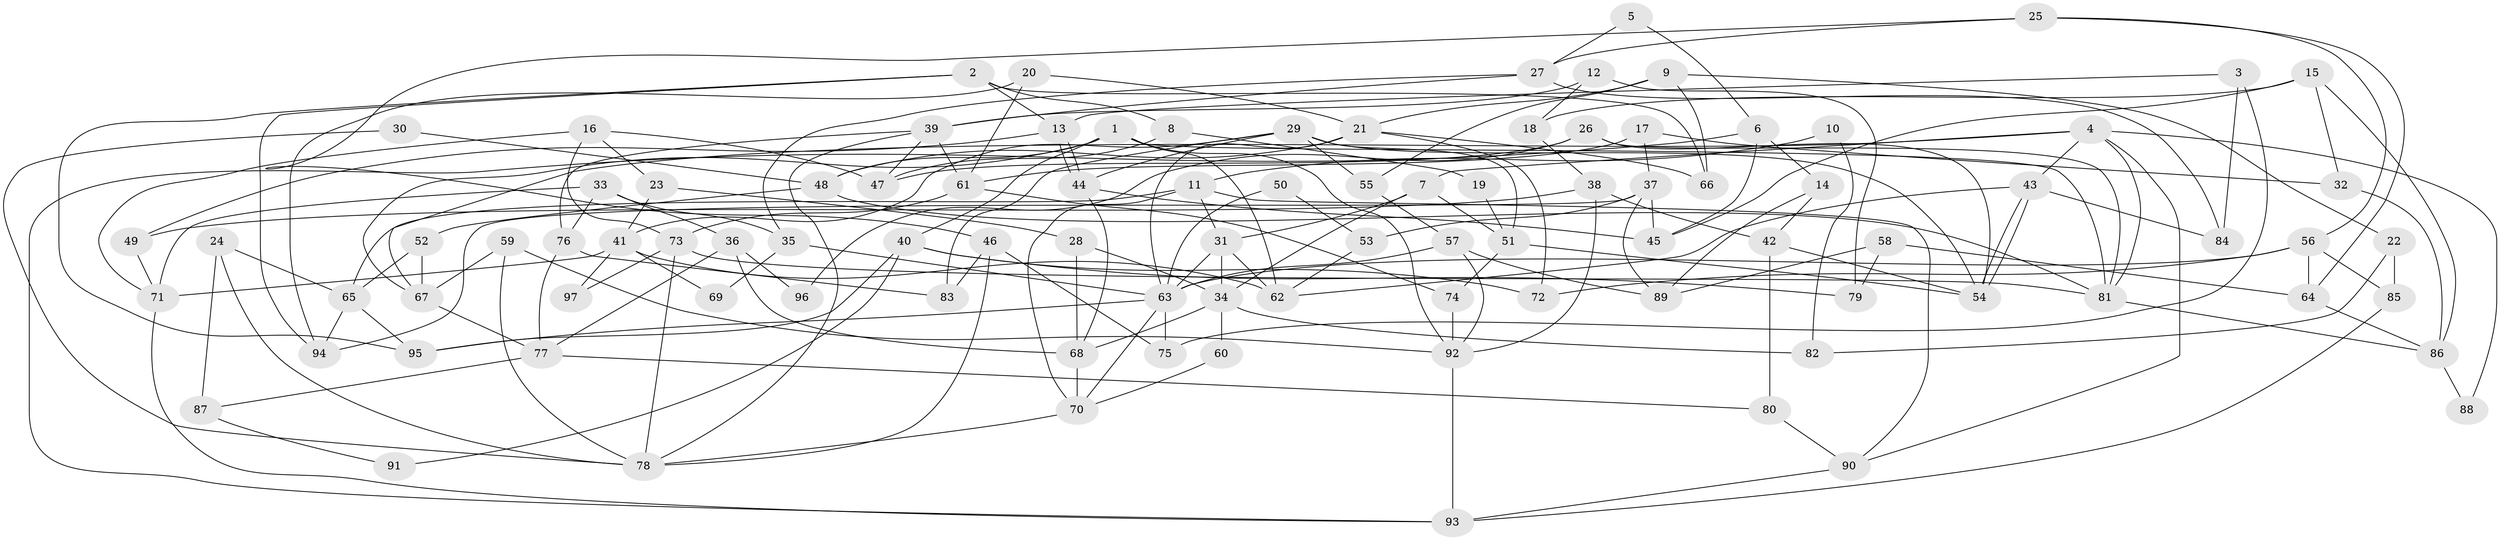 // Generated by graph-tools (version 1.1) at 2025/14/03/09/25 04:14:57]
// undirected, 97 vertices, 194 edges
graph export_dot {
graph [start="1"]
  node [color=gray90,style=filled];
  1;
  2;
  3;
  4;
  5;
  6;
  7;
  8;
  9;
  10;
  11;
  12;
  13;
  14;
  15;
  16;
  17;
  18;
  19;
  20;
  21;
  22;
  23;
  24;
  25;
  26;
  27;
  28;
  29;
  30;
  31;
  32;
  33;
  34;
  35;
  36;
  37;
  38;
  39;
  40;
  41;
  42;
  43;
  44;
  45;
  46;
  47;
  48;
  49;
  50;
  51;
  52;
  53;
  54;
  55;
  56;
  57;
  58;
  59;
  60;
  61;
  62;
  63;
  64;
  65;
  66;
  67;
  68;
  69;
  70;
  71;
  72;
  73;
  74;
  75;
  76;
  77;
  78;
  79;
  80;
  81;
  82;
  83;
  84;
  85;
  86;
  87;
  88;
  89;
  90;
  91;
  92;
  93;
  94;
  95;
  96;
  97;
  1 -- 67;
  1 -- 48;
  1 -- 40;
  1 -- 62;
  1 -- 81;
  1 -- 92;
  2 -- 95;
  2 -- 13;
  2 -- 8;
  2 -- 66;
  2 -- 94;
  3 -- 75;
  3 -- 84;
  3 -- 13;
  4 -- 43;
  4 -- 90;
  4 -- 7;
  4 -- 67;
  4 -- 81;
  4 -- 88;
  5 -- 27;
  5 -- 6;
  6 -- 93;
  6 -- 14;
  6 -- 45;
  7 -- 31;
  7 -- 34;
  7 -- 51;
  8 -- 47;
  8 -- 19;
  9 -- 21;
  9 -- 55;
  9 -- 22;
  9 -- 66;
  10 -- 11;
  10 -- 82;
  11 -- 31;
  11 -- 70;
  11 -- 65;
  11 -- 90;
  12 -- 39;
  12 -- 18;
  12 -- 79;
  13 -- 44;
  13 -- 44;
  13 -- 49;
  14 -- 89;
  14 -- 42;
  15 -- 32;
  15 -- 45;
  15 -- 18;
  15 -- 86;
  16 -- 23;
  16 -- 73;
  16 -- 47;
  16 -- 71;
  17 -- 37;
  17 -- 61;
  17 -- 32;
  18 -- 38;
  19 -- 51;
  20 -- 21;
  20 -- 94;
  20 -- 61;
  21 -- 63;
  21 -- 66;
  21 -- 48;
  21 -- 72;
  22 -- 85;
  22 -- 82;
  23 -- 41;
  23 -- 28;
  24 -- 78;
  24 -- 65;
  24 -- 87;
  25 -- 64;
  25 -- 27;
  25 -- 46;
  25 -- 56;
  26 -- 54;
  26 -- 81;
  26 -- 47;
  26 -- 96;
  27 -- 39;
  27 -- 35;
  27 -- 84;
  28 -- 34;
  28 -- 68;
  29 -- 51;
  29 -- 54;
  29 -- 41;
  29 -- 44;
  29 -- 55;
  29 -- 83;
  30 -- 48;
  30 -- 78;
  31 -- 34;
  31 -- 62;
  31 -- 63;
  32 -- 86;
  33 -- 36;
  33 -- 71;
  33 -- 35;
  33 -- 76;
  34 -- 68;
  34 -- 60;
  34 -- 82;
  35 -- 63;
  35 -- 69;
  36 -- 68;
  36 -- 77;
  36 -- 96;
  37 -- 94;
  37 -- 45;
  37 -- 53;
  37 -- 89;
  38 -- 92;
  38 -- 42;
  38 -- 49;
  39 -- 78;
  39 -- 47;
  39 -- 61;
  39 -- 76;
  40 -- 72;
  40 -- 79;
  40 -- 91;
  40 -- 95;
  41 -- 71;
  41 -- 62;
  41 -- 69;
  41 -- 97;
  42 -- 54;
  42 -- 80;
  43 -- 62;
  43 -- 54;
  43 -- 54;
  43 -- 84;
  44 -- 45;
  44 -- 68;
  46 -- 83;
  46 -- 75;
  46 -- 78;
  48 -- 81;
  48 -- 52;
  49 -- 71;
  50 -- 63;
  50 -- 53;
  51 -- 74;
  51 -- 54;
  52 -- 65;
  52 -- 67;
  53 -- 62;
  55 -- 57;
  56 -- 63;
  56 -- 64;
  56 -- 72;
  56 -- 85;
  57 -- 89;
  57 -- 92;
  57 -- 63;
  58 -- 79;
  58 -- 64;
  58 -- 89;
  59 -- 67;
  59 -- 78;
  59 -- 92;
  60 -- 70;
  61 -- 73;
  61 -- 74;
  63 -- 70;
  63 -- 75;
  63 -- 95;
  64 -- 86;
  65 -- 95;
  65 -- 94;
  67 -- 77;
  68 -- 70;
  70 -- 78;
  71 -- 93;
  73 -- 81;
  73 -- 78;
  73 -- 97;
  74 -- 92;
  76 -- 77;
  76 -- 83;
  77 -- 80;
  77 -- 87;
  80 -- 90;
  81 -- 86;
  85 -- 93;
  86 -- 88;
  87 -- 91;
  90 -- 93;
  92 -- 93;
}
